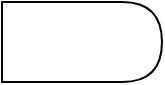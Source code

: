 <mxfile>
    <diagram id="l6bBYRGgktgsQoJZKNR5" name="Page-1">
        <mxGraphModel dx="567" dy="1150" grid="1" gridSize="10" guides="1" tooltips="1" connect="1" arrows="1" fold="1" page="1" pageScale="1" pageWidth="1169" pageHeight="827" math="0" shadow="0">
            <root>
                <mxCell id="0"/>
                <mxCell id="1" parent="0"/>
                <mxCell id="2" value="" style="shape=delay;whiteSpace=wrap;html=1;" vertex="1" parent="1">
                    <mxGeometry x="250" y="560" width="80" height="40" as="geometry"/>
                </mxCell>
            </root>
        </mxGraphModel>
    </diagram>
</mxfile>